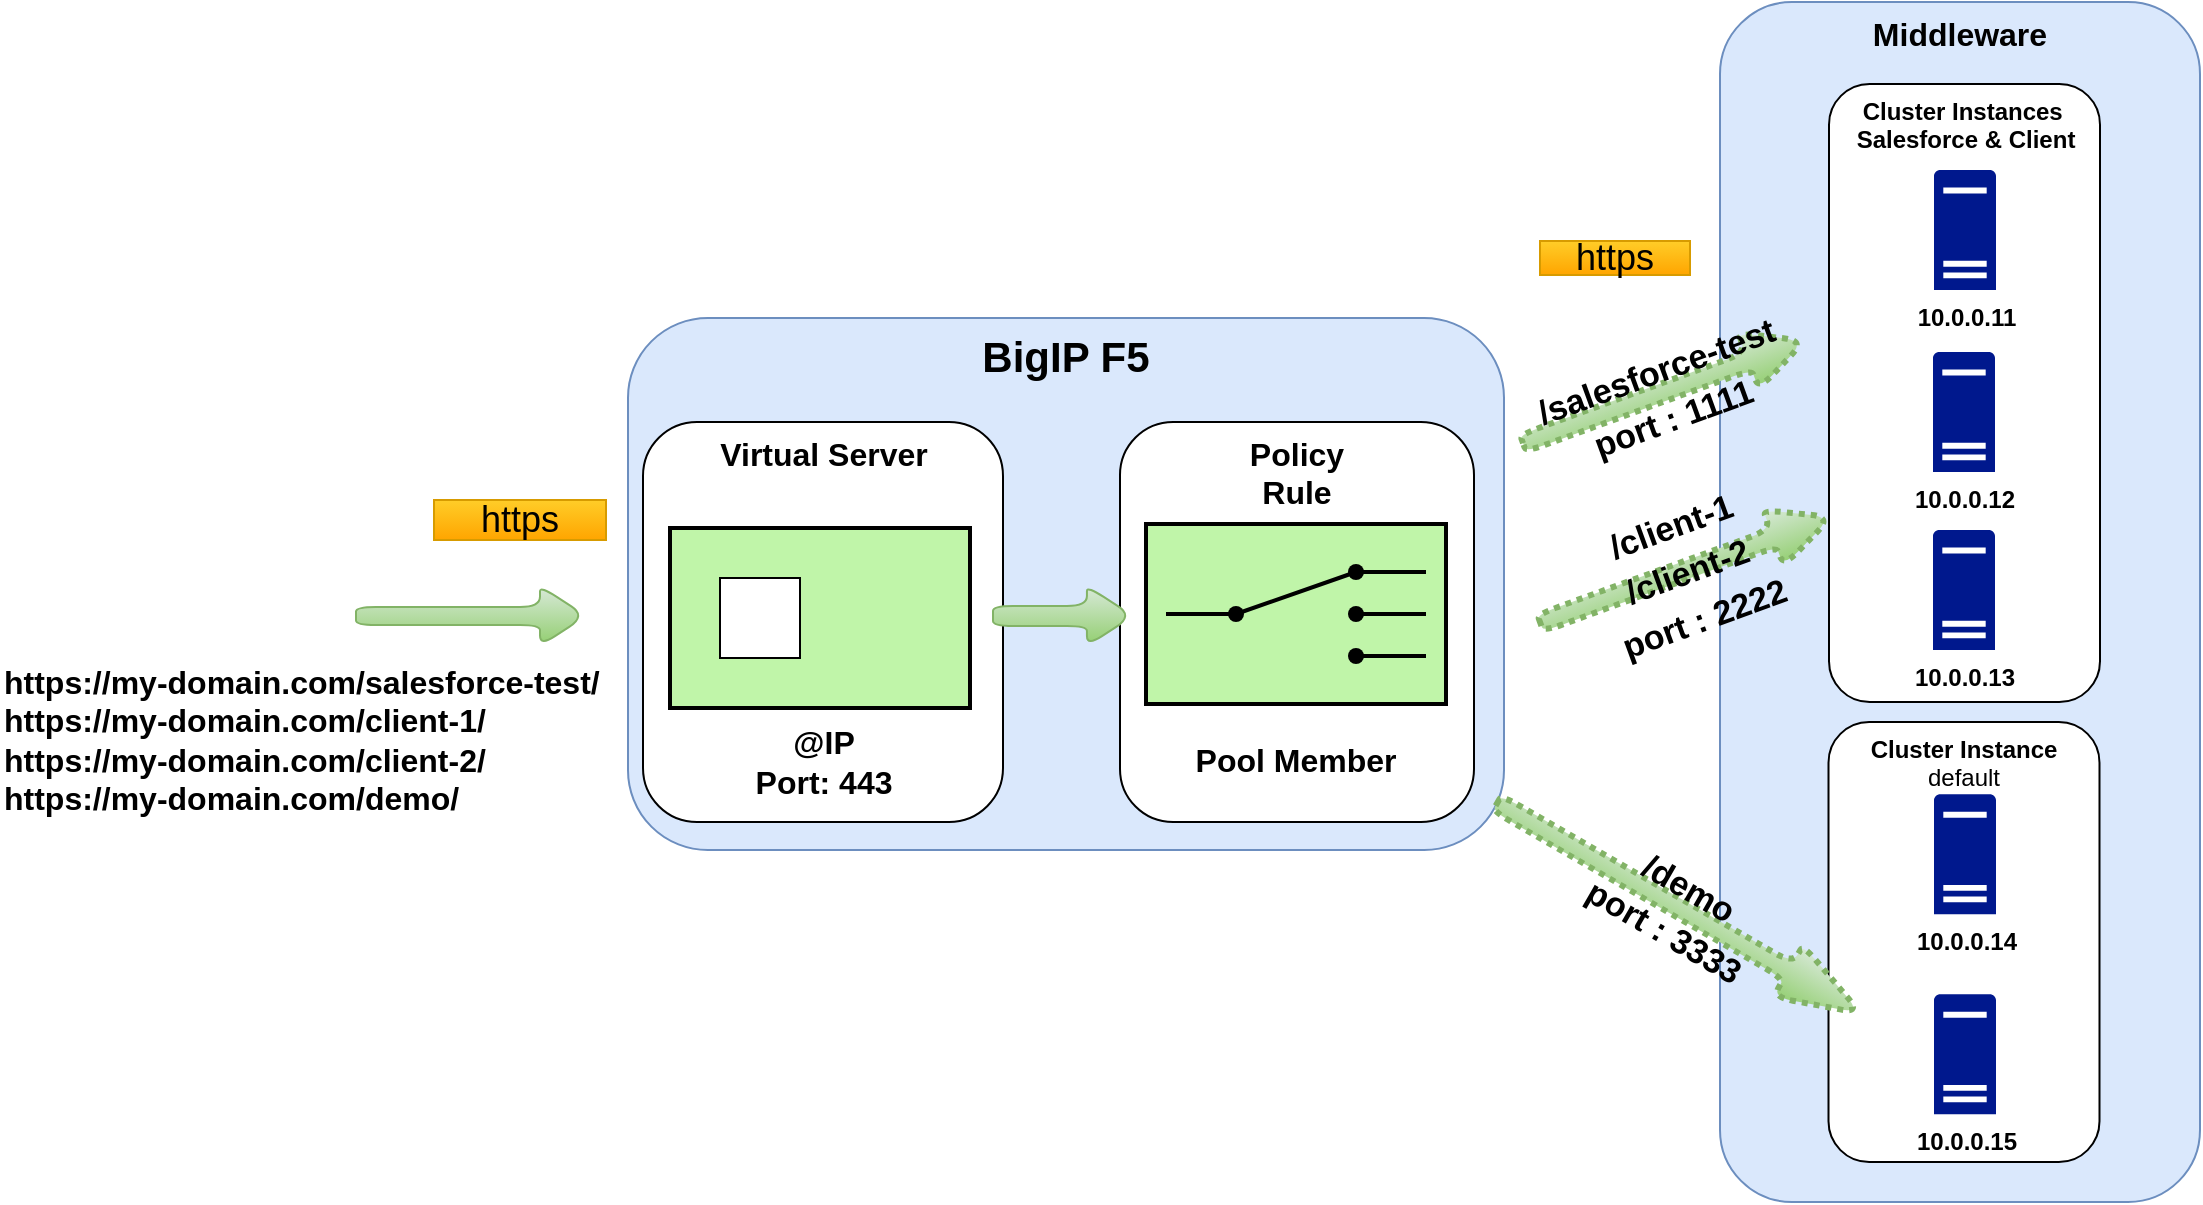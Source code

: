 <mxfile version="16.5.1" type="device"><diagram id="VGkj_IXgCbeV4TiGYir7" name="Page-1"><mxGraphModel dx="2123" dy="2198" grid="1" gridSize="10" guides="1" tooltips="1" connect="1" arrows="1" fold="1" page="1" pageScale="1" pageWidth="827" pageHeight="1169" math="0" shadow="0"><root><mxCell id="0"/><mxCell id="1" parent="0"/><mxCell id="5bxYn4iT3rFMM-UNbT_S-17" value="&lt;font size=&quot;1&quot;&gt;&lt;b style=&quot;font-size: 21px&quot;&gt;BigIP F5&lt;/b&gt;&lt;/font&gt;" style="rounded=1;whiteSpace=wrap;html=1;fillColor=#dae8fc;verticalAlign=top;strokeColor=#6c8ebf;" parent="1" vertex="1"><mxGeometry x="234" y="118" width="438" height="266" as="geometry"/></mxCell><mxCell id="5bxYn4iT3rFMM-UNbT_S-2" value="&lt;font style=&quot;font-size: 16px&quot;&gt;&lt;b&gt;Middleware&lt;/b&gt;&lt;/font&gt;" style="whiteSpace=wrap;html=1;rounded=1;verticalAlign=top;fillColor=#dae8fc;strokeColor=#6c8ebf;" parent="1" vertex="1"><mxGeometry x="780" y="-40" width="240" height="600" as="geometry"/></mxCell><mxCell id="5bxYn4iT3rFMM-UNbT_S-29" value="&lt;b&gt;Cluster Instances&amp;nbsp;&lt;br&gt;Salesforce &amp;amp; Client&lt;/b&gt;" style="rounded=1;whiteSpace=wrap;html=1;verticalAlign=top;" parent="1" vertex="1"><mxGeometry x="834.5" y="1" width="135.5" height="309" as="geometry"/></mxCell><mxCell id="5bxYn4iT3rFMM-UNbT_S-1" value="&lt;b&gt;Policy&lt;br&gt;&lt;/b&gt;&lt;b&gt;Rule&lt;br&gt;&lt;/b&gt;" style="text;html=1;align=center;verticalAlign=top;whiteSpace=wrap;overflow=hidden;rounded=1;fontSize=16;shadow=0;fillColor=#ffffff;strokeColor=#000000;gradientColor=none;" parent="1" vertex="1"><mxGeometry x="480" y="170" width="177" height="200" as="geometry"/></mxCell><mxCell id="5bxYn4iT3rFMM-UNbT_S-3" value="https://my-domain.com/salesforce-test/&lt;br&gt;https://my-domain.com/client-1/&lt;br&gt;https://my-domain.com/client-2/&lt;br&gt;https://my-domain.com/demo/" style="text;html=1;strokeColor=none;fillColor=none;align=left;verticalAlign=middle;whiteSpace=wrap;overflow=hidden;fontSize=16;fontStyle=1" parent="1" vertex="1"><mxGeometry x="-80" y="284" width="340" height="90" as="geometry"/></mxCell><mxCell id="5bxYn4iT3rFMM-UNbT_S-4" value="" style="strokeWidth=2;dashed=0;align=center;fontSize=20;fillColor=#c0f5a9;verticalLabelPosition=bottom;verticalAlign=top;strokeColor=#000000;shape=mxgraph.eip.content_based_router;rounded=1;" parent="1" vertex="1"><mxGeometry x="493" y="221" width="150" height="90" as="geometry"/></mxCell><mxCell id="5bxYn4iT3rFMM-UNbT_S-5" value="" style="shape=singleArrow;whiteSpace=wrap;html=1;rounded=1;fontSize=20;rotation=0;plain-green" parent="1" vertex="1"><mxGeometry x="98" y="252" width="115" height="30" as="geometry"/></mxCell><mxCell id="5bxYn4iT3rFMM-UNbT_S-6" value="&lt;font style=&quot;font-size: 18px&quot;&gt;https&lt;/font&gt;" style="whiteSpace=wrap;html=1;plain-orange" parent="1" vertex="1"><mxGeometry x="690" y="79.5" width="75" height="17" as="geometry"/></mxCell><mxCell id="5bxYn4iT3rFMM-UNbT_S-7" value="&lt;font style=&quot;font-size: 18px&quot;&gt;https&lt;/font&gt;" style="whiteSpace=wrap;html=1;plain-orange" parent="1" vertex="1"><mxGeometry x="137" y="209" width="86" height="20" as="geometry"/></mxCell><mxCell id="5bxYn4iT3rFMM-UNbT_S-8" value="&lt;b&gt;Virtual Server&lt;/b&gt;&lt;b&gt;&lt;br&gt;&lt;/b&gt;" style="text;html=1;align=center;verticalAlign=top;whiteSpace=wrap;overflow=hidden;rounded=1;fontSize=16;shadow=0;fillColor=#ffffff;strokeColor=#000000;gradientColor=none;" parent="1" vertex="1"><mxGeometry x="241.5" y="170" width="180" height="200" as="geometry"/></mxCell><mxCell id="5bxYn4iT3rFMM-UNbT_S-9" value="@IP&lt;br&gt;Port: 443&lt;br&gt;" style="text;html=1;strokeColor=none;fillColor=none;align=center;verticalAlign=middle;whiteSpace=wrap;overflow=hidden;fontSize=16;fontStyle=1" parent="1" vertex="1"><mxGeometry x="252" y="315" width="160" height="50" as="geometry"/></mxCell><mxCell id="5bxYn4iT3rFMM-UNbT_S-10" value="Pool Member" style="text;html=1;strokeColor=none;fillColor=none;align=center;verticalAlign=middle;whiteSpace=wrap;overflow=hidden;fontSize=16;fontStyle=1" parent="1" vertex="1"><mxGeometry x="488" y="314" width="160" height="50" as="geometry"/></mxCell><mxCell id="5bxYn4iT3rFMM-UNbT_S-14" value="" style="shape=singleArrow;whiteSpace=wrap;html=1;rounded=1;fontSize=20;rotation=0;plain-green;arrowWidth=0.333;arrowSize=0.329;" parent="1" vertex="1"><mxGeometry x="416.5" y="252" width="70" height="30" as="geometry"/></mxCell><mxCell id="5bxYn4iT3rFMM-UNbT_S-15" value="" style="strokeWidth=2;dashed=0;align=center;fontSize=8;shape=rect;verticalLabelPosition=bottom;verticalAlign=top;fillColor=#c0f5a9;strokeColor=#000000;" parent="1" vertex="1"><mxGeometry x="255" y="223" width="150" height="90" as="geometry"/></mxCell><mxCell id="5bxYn4iT3rFMM-UNbT_S-16" value="" style="strokeWidth=1;dashed=0;align=center;fontSize=8;shape=rect;fillColor=#ffffff;strokeColor=#000000;" parent="5bxYn4iT3rFMM-UNbT_S-15" vertex="1"><mxGeometry x="25" y="25" width="40" height="40" as="geometry"/></mxCell><mxCell id="5bxYn4iT3rFMM-UNbT_S-20" value="&lt;b&gt;10.0.0.11&lt;/b&gt;" style="shadow=0;dashed=0;html=1;strokeColor=none;labelPosition=center;verticalLabelPosition=bottom;verticalAlign=top;align=center;shape=mxgraph.mscae.enterprise.server_generic;fillColor=#00188D;" parent="1" vertex="1"><mxGeometry x="887" y="44" width="31" height="60" as="geometry"/></mxCell><mxCell id="5bxYn4iT3rFMM-UNbT_S-30" value="&lt;b&gt;Cluster Instance&lt;br&gt;&lt;/b&gt;default" style="rounded=1;whiteSpace=wrap;html=1;verticalAlign=top;" parent="1" vertex="1"><mxGeometry x="834.25" y="320" width="135.5" height="220" as="geometry"/></mxCell><mxCell id="5bxYn4iT3rFMM-UNbT_S-21" value="&lt;b&gt;10.0.0.14&lt;/b&gt;" style="shadow=0;dashed=0;html=1;strokeColor=none;labelPosition=center;verticalLabelPosition=bottom;verticalAlign=top;align=center;shape=mxgraph.mscae.enterprise.server_generic;fillColor=#00188D;" parent="1" vertex="1"><mxGeometry x="887" y="356.08" width="31" height="60" as="geometry"/></mxCell><mxCell id="5bxYn4iT3rFMM-UNbT_S-22" value="&lt;b&gt;10.0.0.13&lt;/b&gt;" style="shadow=0;dashed=0;html=1;strokeColor=none;labelPosition=center;verticalLabelPosition=bottom;verticalAlign=top;align=center;shape=mxgraph.mscae.enterprise.server_generic;fillColor=#00188D;" parent="1" vertex="1"><mxGeometry x="886.5" y="224" width="31" height="60" as="geometry"/></mxCell><mxCell id="5bxYn4iT3rFMM-UNbT_S-23" value="&lt;b&gt;10.0.0.12&lt;/b&gt;" style="shadow=0;dashed=0;html=1;strokeColor=none;labelPosition=center;verticalLabelPosition=bottom;verticalAlign=top;align=center;shape=mxgraph.mscae.enterprise.server_generic;fillColor=#00188D;" parent="1" vertex="1"><mxGeometry x="886.5" y="135" width="31" height="60" as="geometry"/></mxCell><mxCell id="5bxYn4iT3rFMM-UNbT_S-26" value="&lt;b&gt;10.0.0.15&lt;/b&gt;" style="shadow=0;dashed=0;html=1;strokeColor=none;labelPosition=center;verticalLabelPosition=bottom;verticalAlign=top;align=center;shape=mxgraph.mscae.enterprise.server_generic;fillColor=#00188D;" parent="1" vertex="1"><mxGeometry x="887" y="456.08" width="31" height="60" as="geometry"/></mxCell><mxCell id="5bxYn4iT3rFMM-UNbT_S-12" value="&lt;b style=&quot;font-size: 17px&quot;&gt;/demo&lt;br&gt;port : 3333&lt;/b&gt;" style="shape=singleArrow;whiteSpace=wrap;html=1;rounded=1;fontSize=20;rotation=30;fillColor=#d5e8d4;strokeColor=#82b366;gradientColor=#97d077;dashed=1;dashPattern=1 1;strokeWidth=3;" parent="1" vertex="1"><mxGeometry x="654.49" y="398.08" width="210.02" height="30" as="geometry"/></mxCell><mxCell id="5bxYn4iT3rFMM-UNbT_S-13" value="&lt;b style=&quot;font-size: 17px&quot;&gt;/client-1&lt;br&gt;/client-2&lt;br&gt;port : 2222&lt;/b&gt;" style="shape=singleArrow;whiteSpace=wrap;html=1;rounded=1;fontSize=20;rotation=-20;fillColor=#d5e8d4;strokeColor=#82b366;gradientColor=#97d077;dashed=1;dashPattern=1 1;strokeWidth=3;" parent="1" vertex="1"><mxGeometry x="685.5" y="229" width="155" height="30" as="geometry"/></mxCell><mxCell id="5bxYn4iT3rFMM-UNbT_S-11" value="&lt;font style=&quot;font-size: 17px&quot;&gt;&lt;b&gt;/salesforce-test&lt;br&gt;port : 1111&lt;/b&gt;&lt;/font&gt;" style="shape=singleArrow;whiteSpace=wrap;html=1;rounded=1;fontSize=20;rotation=-20;dashed=1;fillColor=#d5e8d4;strokeColor=#82b366;strokeWidth=3;dashPattern=1 1;gradientColor=#97d077;" parent="1" vertex="1"><mxGeometry x="677" y="140" width="150" height="30" as="geometry"/></mxCell></root></mxGraphModel></diagram></mxfile>